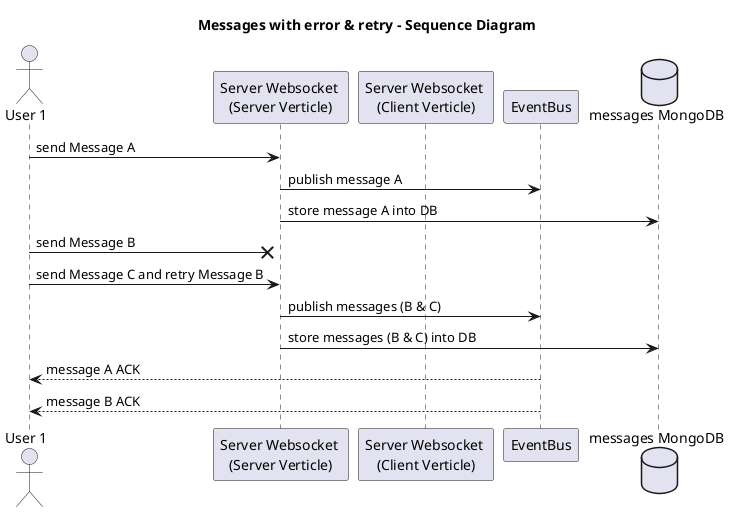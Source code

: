 @startuml

title "Messages with error & retry - Sequence Diagram"

actor "User 1"

participant "Server Websocket \n(Server Verticle)"
participant "Server Websocket \n(Client Verticle)"
participant "EventBus"
database "messages MongoDB"

"User 1" -> "Server Websocket \n(Server Verticle)" : send Message A
"Server Websocket \n(Server Verticle)" -> "EventBus" : publish message A
"Server Websocket \n(Server Verticle)" -> "messages MongoDB" : store message A into DB

"User 1" ->x "Server Websocket \n(Server Verticle)" : send Message B
"User 1" -> "Server Websocket \n(Server Verticle)" : send Message C and retry Message B

"Server Websocket \n(Server Verticle)" -> "EventBus" : publish messages (B & C)
"Server Websocket \n(Server Verticle)" -> "messages MongoDB" : store messages (B & C) into DB

"User 1" <-- "EventBus" : message A ACK 
"User 1" <-- "EventBus" : message B ACK 


@enduml